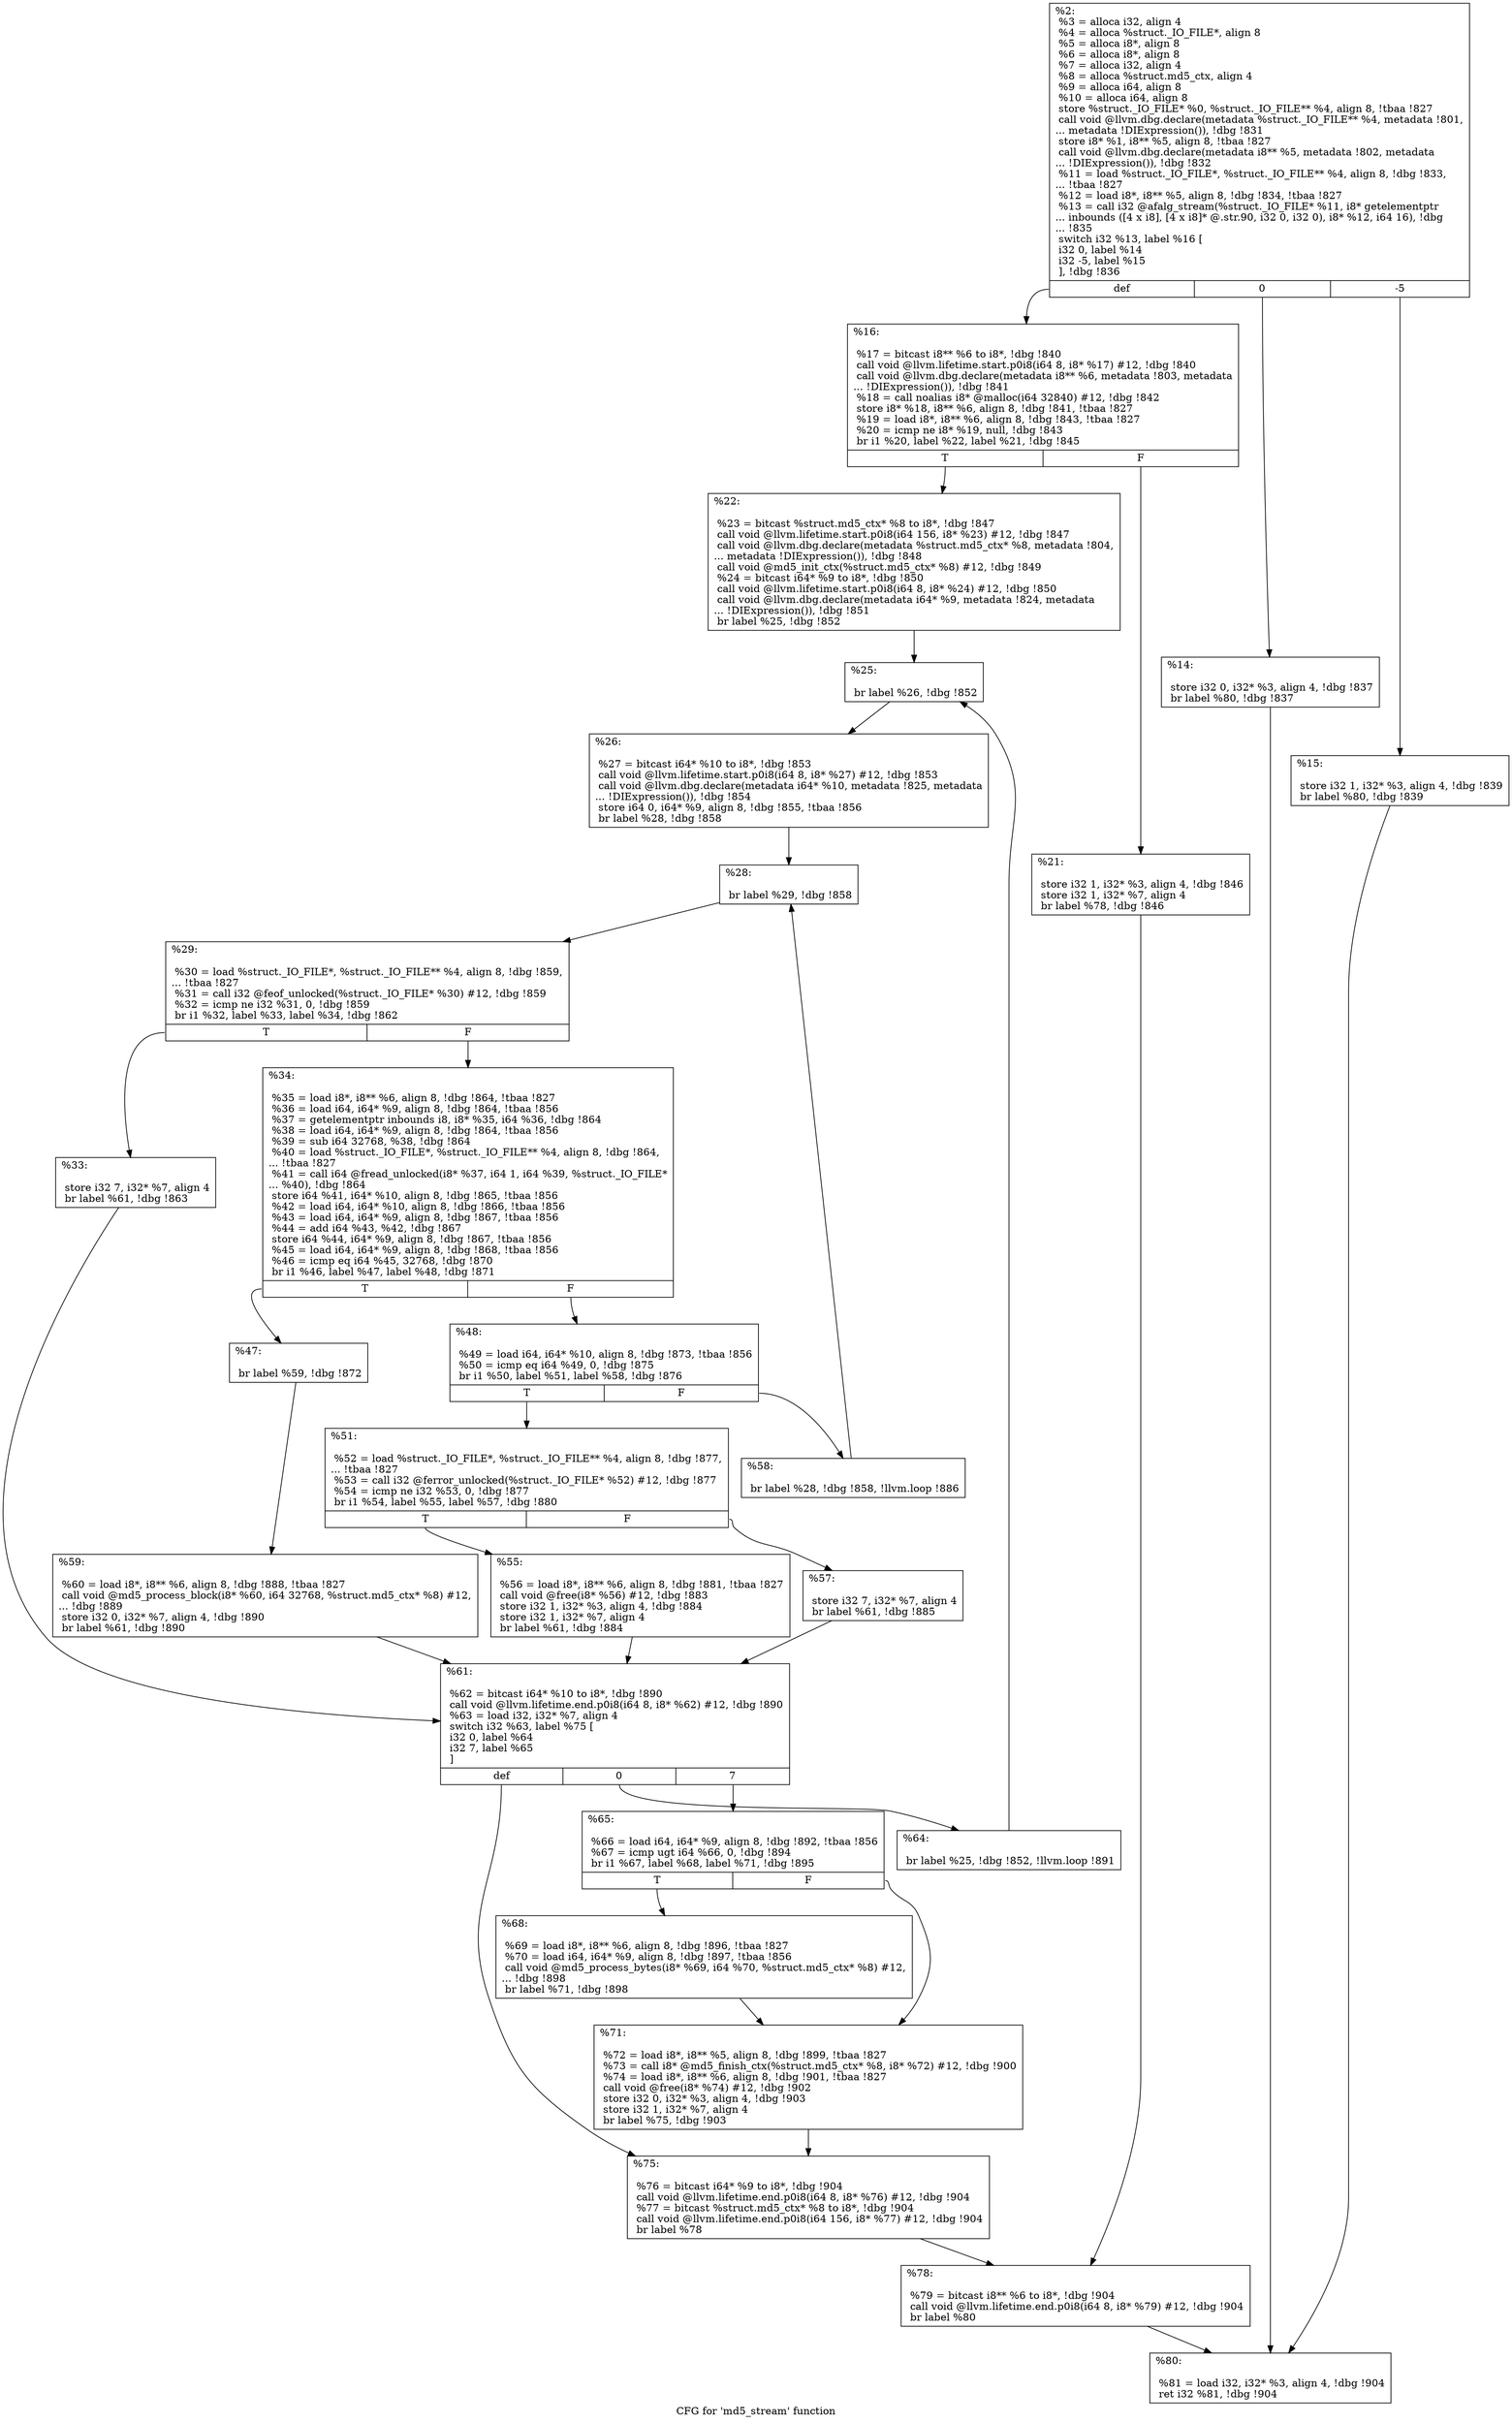 digraph "CFG for 'md5_stream' function" {
	label="CFG for 'md5_stream' function";

	Node0x170c7f0 [shape=record,label="{%2:\l  %3 = alloca i32, align 4\l  %4 = alloca %struct._IO_FILE*, align 8\l  %5 = alloca i8*, align 8\l  %6 = alloca i8*, align 8\l  %7 = alloca i32, align 4\l  %8 = alloca %struct.md5_ctx, align 4\l  %9 = alloca i64, align 8\l  %10 = alloca i64, align 8\l  store %struct._IO_FILE* %0, %struct._IO_FILE** %4, align 8, !tbaa !827\l  call void @llvm.dbg.declare(metadata %struct._IO_FILE** %4, metadata !801,\l... metadata !DIExpression()), !dbg !831\l  store i8* %1, i8** %5, align 8, !tbaa !827\l  call void @llvm.dbg.declare(metadata i8** %5, metadata !802, metadata\l... !DIExpression()), !dbg !832\l  %11 = load %struct._IO_FILE*, %struct._IO_FILE** %4, align 8, !dbg !833,\l... !tbaa !827\l  %12 = load i8*, i8** %5, align 8, !dbg !834, !tbaa !827\l  %13 = call i32 @afalg_stream(%struct._IO_FILE* %11, i8* getelementptr\l... inbounds ([4 x i8], [4 x i8]* @.str.90, i32 0, i32 0), i8* %12, i64 16), !dbg\l... !835\l  switch i32 %13, label %16 [\l    i32 0, label %14\l    i32 -5, label %15\l  ], !dbg !836\l|{<s0>def|<s1>0|<s2>-5}}"];
	Node0x170c7f0:s0 -> Node0x17085d0;
	Node0x170c7f0:s1 -> Node0x1708530;
	Node0x170c7f0:s2 -> Node0x1708580;
	Node0x1708530 [shape=record,label="{%14:\l\l  store i32 0, i32* %3, align 4, !dbg !837\l  br label %80, !dbg !837\l}"];
	Node0x1708530 -> Node0x1725b20;
	Node0x1708580 [shape=record,label="{%15:\l\l  store i32 1, i32* %3, align 4, !dbg !839\l  br label %80, !dbg !839\l}"];
	Node0x1708580 -> Node0x1725b20;
	Node0x17085d0 [shape=record,label="{%16:\l\l  %17 = bitcast i8** %6 to i8*, !dbg !840\l  call void @llvm.lifetime.start.p0i8(i64 8, i8* %17) #12, !dbg !840\l  call void @llvm.dbg.declare(metadata i8** %6, metadata !803, metadata\l... !DIExpression()), !dbg !841\l  %18 = call noalias i8* @malloc(i64 32840) #12, !dbg !842\l  store i8* %18, i8** %6, align 8, !dbg !841, !tbaa !827\l  %19 = load i8*, i8** %6, align 8, !dbg !843, !tbaa !827\l  %20 = icmp ne i8* %19, null, !dbg !843\l  br i1 %20, label %22, label %21, !dbg !845\l|{<s0>T|<s1>F}}"];
	Node0x17085d0:s0 -> Node0x1708670;
	Node0x17085d0:s1 -> Node0x1708620;
	Node0x1708620 [shape=record,label="{%21:\l\l  store i32 1, i32* %3, align 4, !dbg !846\l  store i32 1, i32* %7, align 4\l  br label %78, !dbg !846\l}"];
	Node0x1708620 -> Node0x1725ad0;
	Node0x1708670 [shape=record,label="{%22:\l\l  %23 = bitcast %struct.md5_ctx* %8 to i8*, !dbg !847\l  call void @llvm.lifetime.start.p0i8(i64 156, i8* %23) #12, !dbg !847\l  call void @llvm.dbg.declare(metadata %struct.md5_ctx* %8, metadata !804,\l... metadata !DIExpression()), !dbg !848\l  call void @md5_init_ctx(%struct.md5_ctx* %8) #12, !dbg !849\l  %24 = bitcast i64* %9 to i8*, !dbg !850\l  call void @llvm.lifetime.start.p0i8(i64 8, i8* %24) #12, !dbg !850\l  call void @llvm.dbg.declare(metadata i64* %9, metadata !824, metadata\l... !DIExpression()), !dbg !851\l  br label %25, !dbg !852\l}"];
	Node0x1708670 -> Node0x17086c0;
	Node0x17086c0 [shape=record,label="{%25:\l\l  br label %26, !dbg !852\l}"];
	Node0x17086c0 -> Node0x1708710;
	Node0x1708710 [shape=record,label="{%26:\l\l  %27 = bitcast i64* %10 to i8*, !dbg !853\l  call void @llvm.lifetime.start.p0i8(i64 8, i8* %27) #12, !dbg !853\l  call void @llvm.dbg.declare(metadata i64* %10, metadata !825, metadata\l... !DIExpression()), !dbg !854\l  store i64 0, i64* %9, align 8, !dbg !855, !tbaa !856\l  br label %28, !dbg !858\l}"];
	Node0x1708710 -> Node0x1708760;
	Node0x1708760 [shape=record,label="{%28:\l\l  br label %29, !dbg !858\l}"];
	Node0x1708760 -> Node0x17087b0;
	Node0x17087b0 [shape=record,label="{%29:\l\l  %30 = load %struct._IO_FILE*, %struct._IO_FILE** %4, align 8, !dbg !859,\l... !tbaa !827\l  %31 = call i32 @feof_unlocked(%struct._IO_FILE* %30) #12, !dbg !859\l  %32 = icmp ne i32 %31, 0, !dbg !859\l  br i1 %32, label %33, label %34, !dbg !862\l|{<s0>T|<s1>F}}"];
	Node0x17087b0:s0 -> Node0x1708800;
	Node0x17087b0:s1 -> Node0x1708850;
	Node0x1708800 [shape=record,label="{%33:\l\l  store i32 7, i32* %7, align 4\l  br label %61, !dbg !863\l}"];
	Node0x1708800 -> Node0x17258f0;
	Node0x1708850 [shape=record,label="{%34:\l\l  %35 = load i8*, i8** %6, align 8, !dbg !864, !tbaa !827\l  %36 = load i64, i64* %9, align 8, !dbg !864, !tbaa !856\l  %37 = getelementptr inbounds i8, i8* %35, i64 %36, !dbg !864\l  %38 = load i64, i64* %9, align 8, !dbg !864, !tbaa !856\l  %39 = sub i64 32768, %38, !dbg !864\l  %40 = load %struct._IO_FILE*, %struct._IO_FILE** %4, align 8, !dbg !864,\l... !tbaa !827\l  %41 = call i64 @fread_unlocked(i8* %37, i64 1, i64 %39, %struct._IO_FILE*\l... %40), !dbg !864\l  store i64 %41, i64* %10, align 8, !dbg !865, !tbaa !856\l  %42 = load i64, i64* %10, align 8, !dbg !866, !tbaa !856\l  %43 = load i64, i64* %9, align 8, !dbg !867, !tbaa !856\l  %44 = add i64 %43, %42, !dbg !867\l  store i64 %44, i64* %9, align 8, !dbg !867, !tbaa !856\l  %45 = load i64, i64* %9, align 8, !dbg !868, !tbaa !856\l  %46 = icmp eq i64 %45, 32768, !dbg !870\l  br i1 %46, label %47, label %48, !dbg !871\l|{<s0>T|<s1>F}}"];
	Node0x1708850:s0 -> Node0x17088a0;
	Node0x1708850:s1 -> Node0x17088f0;
	Node0x17088a0 [shape=record,label="{%47:\l\l  br label %59, !dbg !872\l}"];
	Node0x17088a0 -> Node0x1708a80;
	Node0x17088f0 [shape=record,label="{%48:\l\l  %49 = load i64, i64* %10, align 8, !dbg !873, !tbaa !856\l  %50 = icmp eq i64 %49, 0, !dbg !875\l  br i1 %50, label %51, label %58, !dbg !876\l|{<s0>T|<s1>F}}"];
	Node0x17088f0:s0 -> Node0x1708940;
	Node0x17088f0:s1 -> Node0x1708a30;
	Node0x1708940 [shape=record,label="{%51:\l\l  %52 = load %struct._IO_FILE*, %struct._IO_FILE** %4, align 8, !dbg !877,\l... !tbaa !827\l  %53 = call i32 @ferror_unlocked(%struct._IO_FILE* %52) #12, !dbg !877\l  %54 = icmp ne i32 %53, 0, !dbg !877\l  br i1 %54, label %55, label %57, !dbg !880\l|{<s0>T|<s1>F}}"];
	Node0x1708940:s0 -> Node0x1708990;
	Node0x1708940:s1 -> Node0x17089e0;
	Node0x1708990 [shape=record,label="{%55:\l\l  %56 = load i8*, i8** %6, align 8, !dbg !881, !tbaa !827\l  call void @free(i8* %56) #12, !dbg !883\l  store i32 1, i32* %3, align 4, !dbg !884\l  store i32 1, i32* %7, align 4\l  br label %61, !dbg !884\l}"];
	Node0x1708990 -> Node0x17258f0;
	Node0x17089e0 [shape=record,label="{%57:\l\l  store i32 7, i32* %7, align 4\l  br label %61, !dbg !885\l}"];
	Node0x17089e0 -> Node0x17258f0;
	Node0x1708a30 [shape=record,label="{%58:\l\l  br label %28, !dbg !858, !llvm.loop !886\l}"];
	Node0x1708a30 -> Node0x1708760;
	Node0x1708a80 [shape=record,label="{%59:\l\l  %60 = load i8*, i8** %6, align 8, !dbg !888, !tbaa !827\l  call void @md5_process_block(i8* %60, i64 32768, %struct.md5_ctx* %8) #12,\l... !dbg !889\l  store i32 0, i32* %7, align 4, !dbg !890\l  br label %61, !dbg !890\l}"];
	Node0x1708a80 -> Node0x17258f0;
	Node0x17258f0 [shape=record,label="{%61:\l\l  %62 = bitcast i64* %10 to i8*, !dbg !890\l  call void @llvm.lifetime.end.p0i8(i64 8, i8* %62) #12, !dbg !890\l  %63 = load i32, i32* %7, align 4\l  switch i32 %63, label %75 [\l    i32 0, label %64\l    i32 7, label %65\l  ]\l|{<s0>def|<s1>0|<s2>7}}"];
	Node0x17258f0:s0 -> Node0x1725a80;
	Node0x17258f0:s1 -> Node0x1725940;
	Node0x17258f0:s2 -> Node0x1725990;
	Node0x1725940 [shape=record,label="{%64:\l\l  br label %25, !dbg !852, !llvm.loop !891\l}"];
	Node0x1725940 -> Node0x17086c0;
	Node0x1725990 [shape=record,label="{%65:\l\l  %66 = load i64, i64* %9, align 8, !dbg !892, !tbaa !856\l  %67 = icmp ugt i64 %66, 0, !dbg !894\l  br i1 %67, label %68, label %71, !dbg !895\l|{<s0>T|<s1>F}}"];
	Node0x1725990:s0 -> Node0x17259e0;
	Node0x1725990:s1 -> Node0x1725a30;
	Node0x17259e0 [shape=record,label="{%68:\l\l  %69 = load i8*, i8** %6, align 8, !dbg !896, !tbaa !827\l  %70 = load i64, i64* %9, align 8, !dbg !897, !tbaa !856\l  call void @md5_process_bytes(i8* %69, i64 %70, %struct.md5_ctx* %8) #12,\l... !dbg !898\l  br label %71, !dbg !898\l}"];
	Node0x17259e0 -> Node0x1725a30;
	Node0x1725a30 [shape=record,label="{%71:\l\l  %72 = load i8*, i8** %5, align 8, !dbg !899, !tbaa !827\l  %73 = call i8* @md5_finish_ctx(%struct.md5_ctx* %8, i8* %72) #12, !dbg !900\l  %74 = load i8*, i8** %6, align 8, !dbg !901, !tbaa !827\l  call void @free(i8* %74) #12, !dbg !902\l  store i32 0, i32* %3, align 4, !dbg !903\l  store i32 1, i32* %7, align 4\l  br label %75, !dbg !903\l}"];
	Node0x1725a30 -> Node0x1725a80;
	Node0x1725a80 [shape=record,label="{%75:\l\l  %76 = bitcast i64* %9 to i8*, !dbg !904\l  call void @llvm.lifetime.end.p0i8(i64 8, i8* %76) #12, !dbg !904\l  %77 = bitcast %struct.md5_ctx* %8 to i8*, !dbg !904\l  call void @llvm.lifetime.end.p0i8(i64 156, i8* %77) #12, !dbg !904\l  br label %78\l}"];
	Node0x1725a80 -> Node0x1725ad0;
	Node0x1725ad0 [shape=record,label="{%78:\l\l  %79 = bitcast i8** %6 to i8*, !dbg !904\l  call void @llvm.lifetime.end.p0i8(i64 8, i8* %79) #12, !dbg !904\l  br label %80\l}"];
	Node0x1725ad0 -> Node0x1725b20;
	Node0x1725b20 [shape=record,label="{%80:\l\l  %81 = load i32, i32* %3, align 4, !dbg !904\l  ret i32 %81, !dbg !904\l}"];
}

